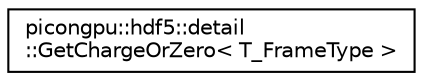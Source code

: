 digraph "Graphical Class Hierarchy"
{
 // LATEX_PDF_SIZE
  edge [fontname="Helvetica",fontsize="10",labelfontname="Helvetica",labelfontsize="10"];
  node [fontname="Helvetica",fontsize="10",shape=record];
  rankdir="LR";
  Node0 [label="picongpu::hdf5::detail\l::GetChargeOrZero\< T_FrameType \>",height=0.2,width=0.4,color="black", fillcolor="white", style="filled",URL="$structpicongpu_1_1hdf5_1_1detail_1_1_get_charge_or_zero.html",tooltip=" "];
}
